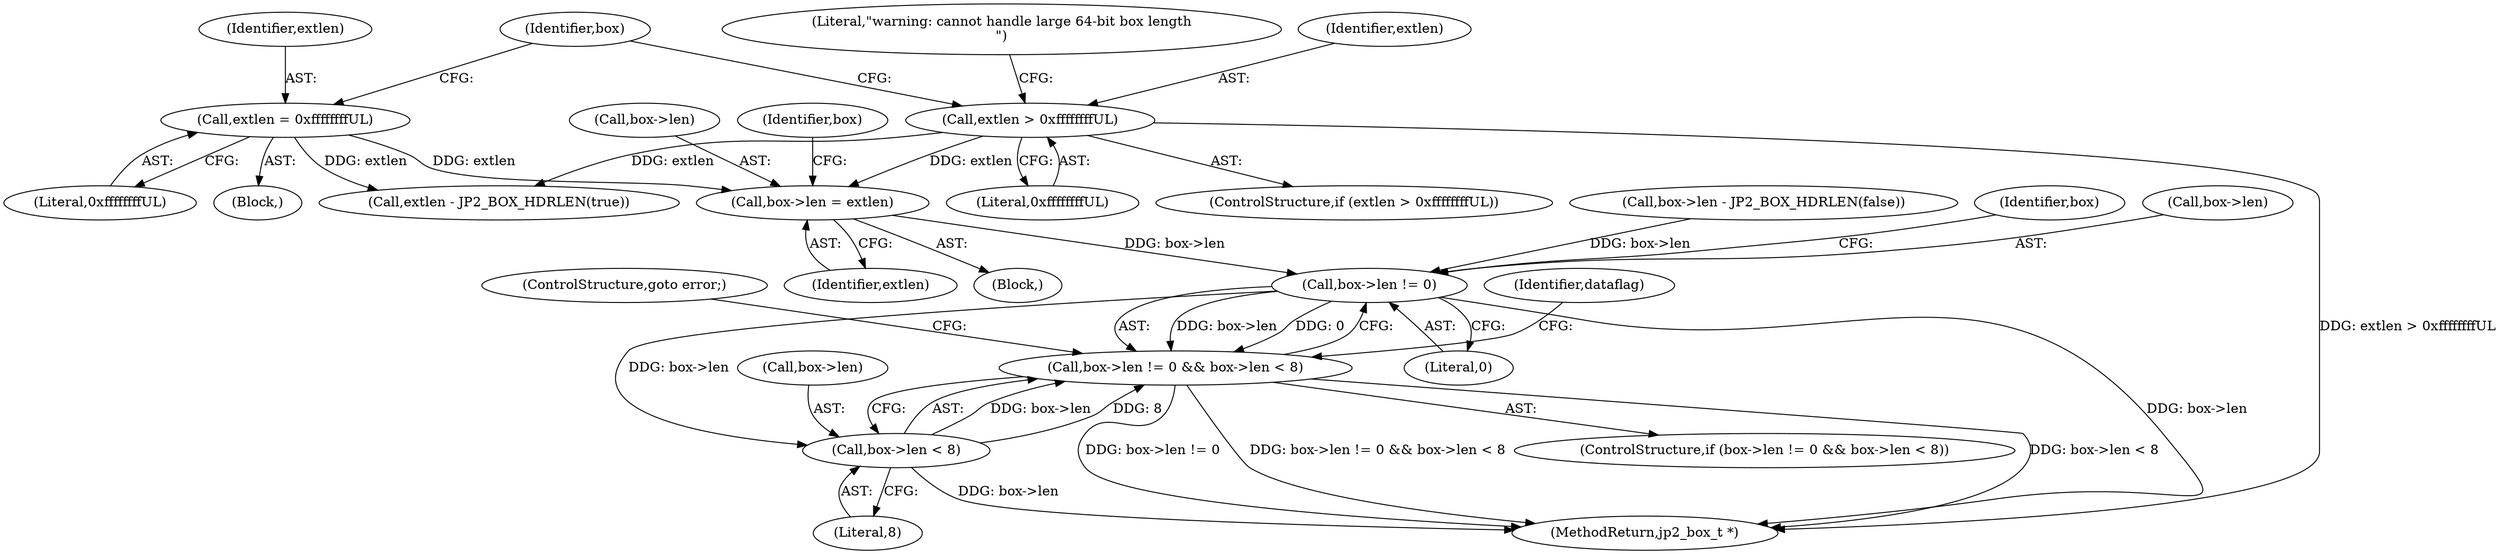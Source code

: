 digraph "0_jasper_bdfe95a6e81ffb4b2fad31a76b57943695beed20_0@pointer" {
"1000209" [label="(Call,box->len = extlen)"];
"1000200" [label="(Call,extlen > 0xffffffffUL)"];
"1000206" [label="(Call,extlen = 0xffffffffUL)"];
"1000236" [label="(Call,box->len != 0)"];
"1000235" [label="(Call,box->len != 0 && box->len < 8)"];
"1000241" [label="(Call,box->len < 8)"];
"1000199" [label="(ControlStructure,if (extlen > 0xffffffffUL))"];
"1000218" [label="(Call,extlen - JP2_BOX_HDRLEN(true))"];
"1000213" [label="(Identifier,extlen)"];
"1000211" [label="(Identifier,box)"];
"1000200" [label="(Call,extlen > 0xffffffffUL)"];
"1000243" [label="(Identifier,box)"];
"1000207" [label="(Identifier,extlen)"];
"1000202" [label="(Literal,0xffffffffUL)"];
"1000245" [label="(Literal,8)"];
"1000216" [label="(Identifier,box)"];
"1000208" [label="(Literal,0xffffffffUL)"];
"1000235" [label="(Call,box->len != 0 && box->len < 8)"];
"1000203" [label="(Block,)"];
"1000333" [label="(MethodReturn,jp2_box_t *)"];
"1000201" [label="(Identifier,extlen)"];
"1000210" [label="(Call,box->len)"];
"1000247" [label="(ControlStructure,goto error;)"];
"1000206" [label="(Call,extlen = 0xffffffffUL)"];
"1000240" [label="(Literal,0)"];
"1000237" [label="(Call,box->len)"];
"1000241" [label="(Call,box->len < 8)"];
"1000242" [label="(Call,box->len)"];
"1000236" [label="(Call,box->len != 0)"];
"1000209" [label="(Call,box->len = extlen)"];
"1000228" [label="(Call,box->len - JP2_BOX_HDRLEN(false))"];
"1000191" [label="(Block,)"];
"1000205" [label="(Literal,\"warning: cannot handle large 64-bit box length\n\")"];
"1000234" [label="(ControlStructure,if (box->len != 0 && box->len < 8))"];
"1000249" [label="(Identifier,dataflag)"];
"1000209" -> "1000191"  [label="AST: "];
"1000209" -> "1000213"  [label="CFG: "];
"1000210" -> "1000209"  [label="AST: "];
"1000213" -> "1000209"  [label="AST: "];
"1000216" -> "1000209"  [label="CFG: "];
"1000200" -> "1000209"  [label="DDG: extlen"];
"1000206" -> "1000209"  [label="DDG: extlen"];
"1000209" -> "1000236"  [label="DDG: box->len"];
"1000200" -> "1000199"  [label="AST: "];
"1000200" -> "1000202"  [label="CFG: "];
"1000201" -> "1000200"  [label="AST: "];
"1000202" -> "1000200"  [label="AST: "];
"1000205" -> "1000200"  [label="CFG: "];
"1000211" -> "1000200"  [label="CFG: "];
"1000200" -> "1000333"  [label="DDG: extlen > 0xffffffffUL"];
"1000200" -> "1000218"  [label="DDG: extlen"];
"1000206" -> "1000203"  [label="AST: "];
"1000206" -> "1000208"  [label="CFG: "];
"1000207" -> "1000206"  [label="AST: "];
"1000208" -> "1000206"  [label="AST: "];
"1000211" -> "1000206"  [label="CFG: "];
"1000206" -> "1000218"  [label="DDG: extlen"];
"1000236" -> "1000235"  [label="AST: "];
"1000236" -> "1000240"  [label="CFG: "];
"1000237" -> "1000236"  [label="AST: "];
"1000240" -> "1000236"  [label="AST: "];
"1000243" -> "1000236"  [label="CFG: "];
"1000235" -> "1000236"  [label="CFG: "];
"1000236" -> "1000333"  [label="DDG: box->len"];
"1000236" -> "1000235"  [label="DDG: box->len"];
"1000236" -> "1000235"  [label="DDG: 0"];
"1000228" -> "1000236"  [label="DDG: box->len"];
"1000236" -> "1000241"  [label="DDG: box->len"];
"1000235" -> "1000234"  [label="AST: "];
"1000235" -> "1000241"  [label="CFG: "];
"1000241" -> "1000235"  [label="AST: "];
"1000247" -> "1000235"  [label="CFG: "];
"1000249" -> "1000235"  [label="CFG: "];
"1000235" -> "1000333"  [label="DDG: box->len != 0"];
"1000235" -> "1000333"  [label="DDG: box->len != 0 && box->len < 8"];
"1000235" -> "1000333"  [label="DDG: box->len < 8"];
"1000241" -> "1000235"  [label="DDG: box->len"];
"1000241" -> "1000235"  [label="DDG: 8"];
"1000241" -> "1000245"  [label="CFG: "];
"1000242" -> "1000241"  [label="AST: "];
"1000245" -> "1000241"  [label="AST: "];
"1000241" -> "1000333"  [label="DDG: box->len"];
}
